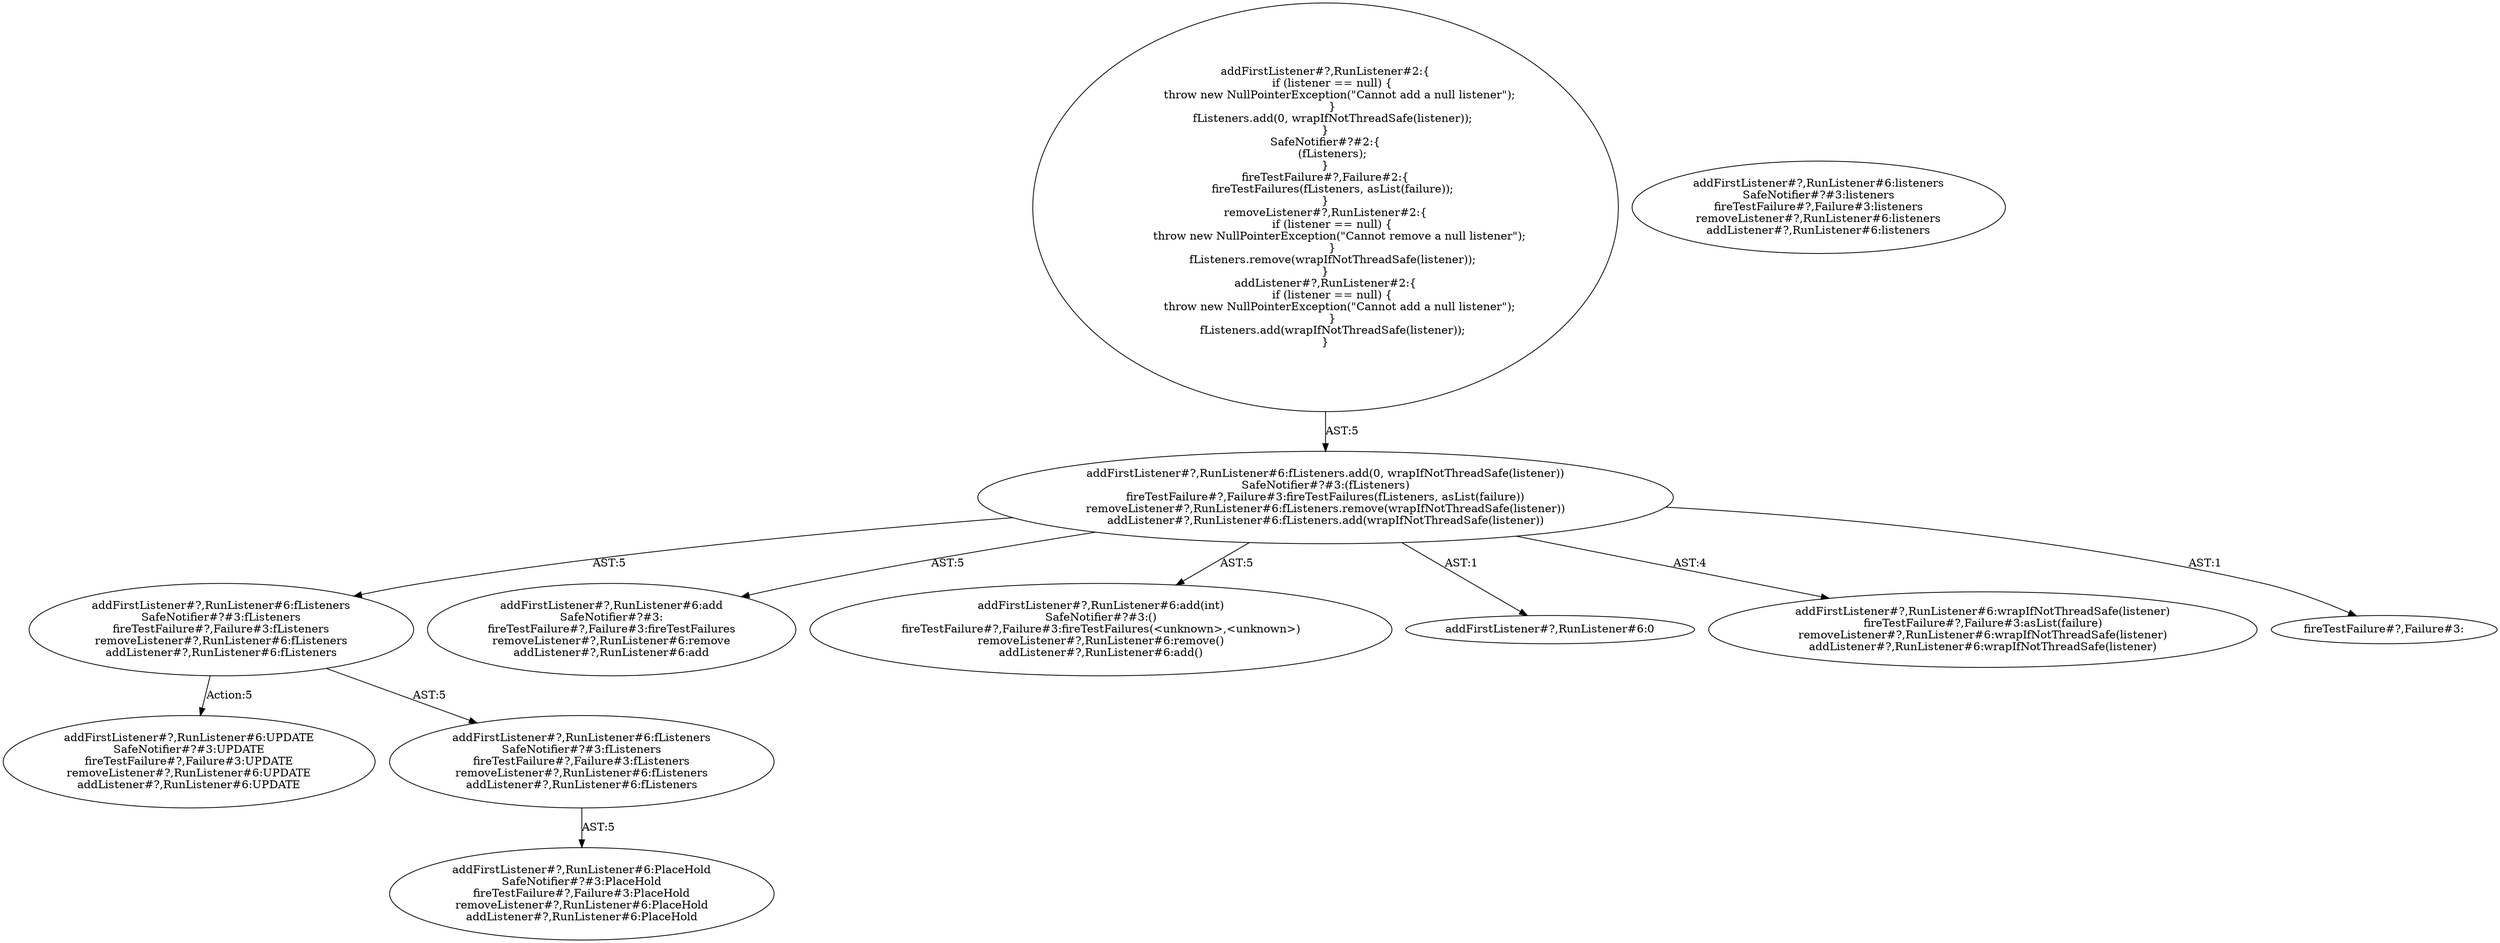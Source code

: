 digraph "Pattern" {
0 [label="addFirstListener#?,RunListener#6:UPDATE
SafeNotifier#?#3:UPDATE
fireTestFailure#?,Failure#3:UPDATE
removeListener#?,RunListener#6:UPDATE
addListener#?,RunListener#6:UPDATE" shape=ellipse]
1 [label="addFirstListener#?,RunListener#6:fListeners
SafeNotifier#?#3:fListeners
fireTestFailure#?,Failure#3:fListeners
removeListener#?,RunListener#6:fListeners
addListener#?,RunListener#6:fListeners" shape=ellipse]
2 [label="addFirstListener#?,RunListener#6:fListeners.add(0, wrapIfNotThreadSafe(listener))
SafeNotifier#?#3:(fListeners)
fireTestFailure#?,Failure#3:fireTestFailures(fListeners, asList(failure))
removeListener#?,RunListener#6:fListeners.remove(wrapIfNotThreadSafe(listener))
addListener#?,RunListener#6:fListeners.add(wrapIfNotThreadSafe(listener))" shape=ellipse]
3 [label="addFirstListener#?,RunListener#2:\{
    if (listener == null) \{
        throw new NullPointerException(\"Cannot add a null listener\");
    \}
    fListeners.add(0, wrapIfNotThreadSafe(listener));
\}
SafeNotifier#?#2:\{
    (fListeners);
\}
fireTestFailure#?,Failure#2:\{
    fireTestFailures(fListeners, asList(failure));
\}
removeListener#?,RunListener#2:\{
    if (listener == null) \{
        throw new NullPointerException(\"Cannot remove a null listener\");
    \}
    fListeners.remove(wrapIfNotThreadSafe(listener));
\}
addListener#?,RunListener#2:\{
    if (listener == null) \{
        throw new NullPointerException(\"Cannot add a null listener\");
    \}
    fListeners.add(wrapIfNotThreadSafe(listener));
\}" shape=ellipse]
4 [label="addFirstListener#?,RunListener#6:add
SafeNotifier#?#3:
fireTestFailure#?,Failure#3:fireTestFailures
removeListener#?,RunListener#6:remove
addListener#?,RunListener#6:add" shape=ellipse]
5 [label="addFirstListener#?,RunListener#6:add(int)
SafeNotifier#?#3:()
fireTestFailure#?,Failure#3:fireTestFailures(<unknown>,<unknown>)
removeListener#?,RunListener#6:remove()
addListener#?,RunListener#6:add()" shape=ellipse]
6 [label="addFirstListener#?,RunListener#6:0" shape=ellipse]
7 [label="addFirstListener#?,RunListener#6:wrapIfNotThreadSafe(listener)
fireTestFailure#?,Failure#3:asList(failure)
removeListener#?,RunListener#6:wrapIfNotThreadSafe(listener)
addListener#?,RunListener#6:wrapIfNotThreadSafe(listener)" shape=ellipse]
8 [label="addFirstListener#?,RunListener#6:fListeners
SafeNotifier#?#3:fListeners
fireTestFailure#?,Failure#3:fListeners
removeListener#?,RunListener#6:fListeners
addListener#?,RunListener#6:fListeners" shape=ellipse]
9 [label="addFirstListener#?,RunListener#6:PlaceHold
SafeNotifier#?#3:PlaceHold
fireTestFailure#?,Failure#3:PlaceHold
removeListener#?,RunListener#6:PlaceHold
addListener#?,RunListener#6:PlaceHold" shape=ellipse]
10 [label="addFirstListener#?,RunListener#6:listeners
SafeNotifier#?#3:listeners
fireTestFailure#?,Failure#3:listeners
removeListener#?,RunListener#6:listeners
addListener#?,RunListener#6:listeners" shape=ellipse]
11 [label="fireTestFailure#?,Failure#3:" shape=ellipse]
1 -> 0 [label="Action:5"];
1 -> 8 [label="AST:5"];
2 -> 1 [label="AST:5"];
2 -> 4 [label="AST:5"];
2 -> 5 [label="AST:5"];
2 -> 6 [label="AST:1"];
2 -> 7 [label="AST:4"];
2 -> 11 [label="AST:1"];
3 -> 2 [label="AST:5"];
8 -> 9 [label="AST:5"];
}